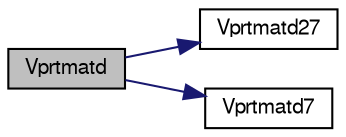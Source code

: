 digraph G
{
  edge [fontname="FreeSans",fontsize="10",labelfontname="FreeSans",labelfontsize="10"];
  node [fontname="FreeSans",fontsize="10",shape=record];
  rankdir=LR;
  Node1 [label="Vprtmatd",height=0.2,width=0.4,color="black", fillcolor="grey75", style="filled" fontcolor="black"];
  Node1 -> Node2 [color="midnightblue",fontsize="10",style="solid",fontname="FreeSans"];
  Node2 [label="Vprtmatd27",height=0.2,width=0.4,color="black", fillcolor="white", style="filled",URL="$mikpckd_8c.html#af7209a810d264ba210ccffbf2bd8ab1f"];
  Node1 -> Node3 [color="midnightblue",fontsize="10",style="solid",fontname="FreeSans"];
  Node3 [label="Vprtmatd7",height=0.2,width=0.4,color="black", fillcolor="white", style="filled",URL="$mikpckd_8c.html#a701817666d03370c06f4a0522c48265a"];
}
